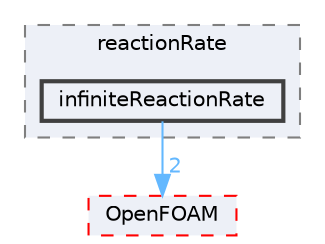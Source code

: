 digraph "src/thermophysicalModels/specie/reaction/reactionRate/infiniteReactionRate"
{
 // LATEX_PDF_SIZE
  bgcolor="transparent";
  edge [fontname=Helvetica,fontsize=10,labelfontname=Helvetica,labelfontsize=10];
  node [fontname=Helvetica,fontsize=10,shape=box,height=0.2,width=0.4];
  compound=true
  subgraph clusterdir_0b3172b66393f2c7ce0778392f9f1c0a {
    graph [ bgcolor="#edf0f7", pencolor="grey50", label="reactionRate", fontname=Helvetica,fontsize=10 style="filled,dashed", URL="dir_0b3172b66393f2c7ce0778392f9f1c0a.html",tooltip=""]
  dir_7acc3c1c850b6fc8817df4ca7e129748 [label="infiniteReactionRate", fillcolor="#edf0f7", color="grey25", style="filled,bold", URL="dir_7acc3c1c850b6fc8817df4ca7e129748.html",tooltip=""];
  }
  dir_c5473ff19b20e6ec4dfe5c310b3778a8 [label="OpenFOAM", fillcolor="#edf0f7", color="red", style="filled,dashed", URL="dir_c5473ff19b20e6ec4dfe5c310b3778a8.html",tooltip=""];
  dir_7acc3c1c850b6fc8817df4ca7e129748->dir_c5473ff19b20e6ec4dfe5c310b3778a8 [headlabel="2", labeldistance=1.5 headhref="dir_001844_002695.html" href="dir_001844_002695.html" color="steelblue1" fontcolor="steelblue1"];
}
